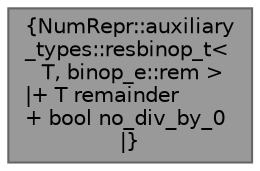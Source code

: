 digraph "NumRepr::auxiliary_types::resbinop_t&lt; T, binop_e::rem &gt;"
{
 // INTERACTIVE_SVG=YES
 // LATEX_PDF_SIZE
  bgcolor="transparent";
  edge [fontname=Helvetica,fontsize=10,labelfontname=Helvetica,labelfontsize=10];
  node [fontname=Helvetica,fontsize=10,shape=box,height=0.2,width=0.4];
  Node1 [label="{NumRepr::auxiliary\l_types::resbinop_t\<\l T, binop_e::rem \>\n|+ T remainder\l+ bool no_div_by_0\l|}",height=0.2,width=0.4,color="gray40", fillcolor="grey60", style="filled", fontcolor="black",tooltip=" "];
}
